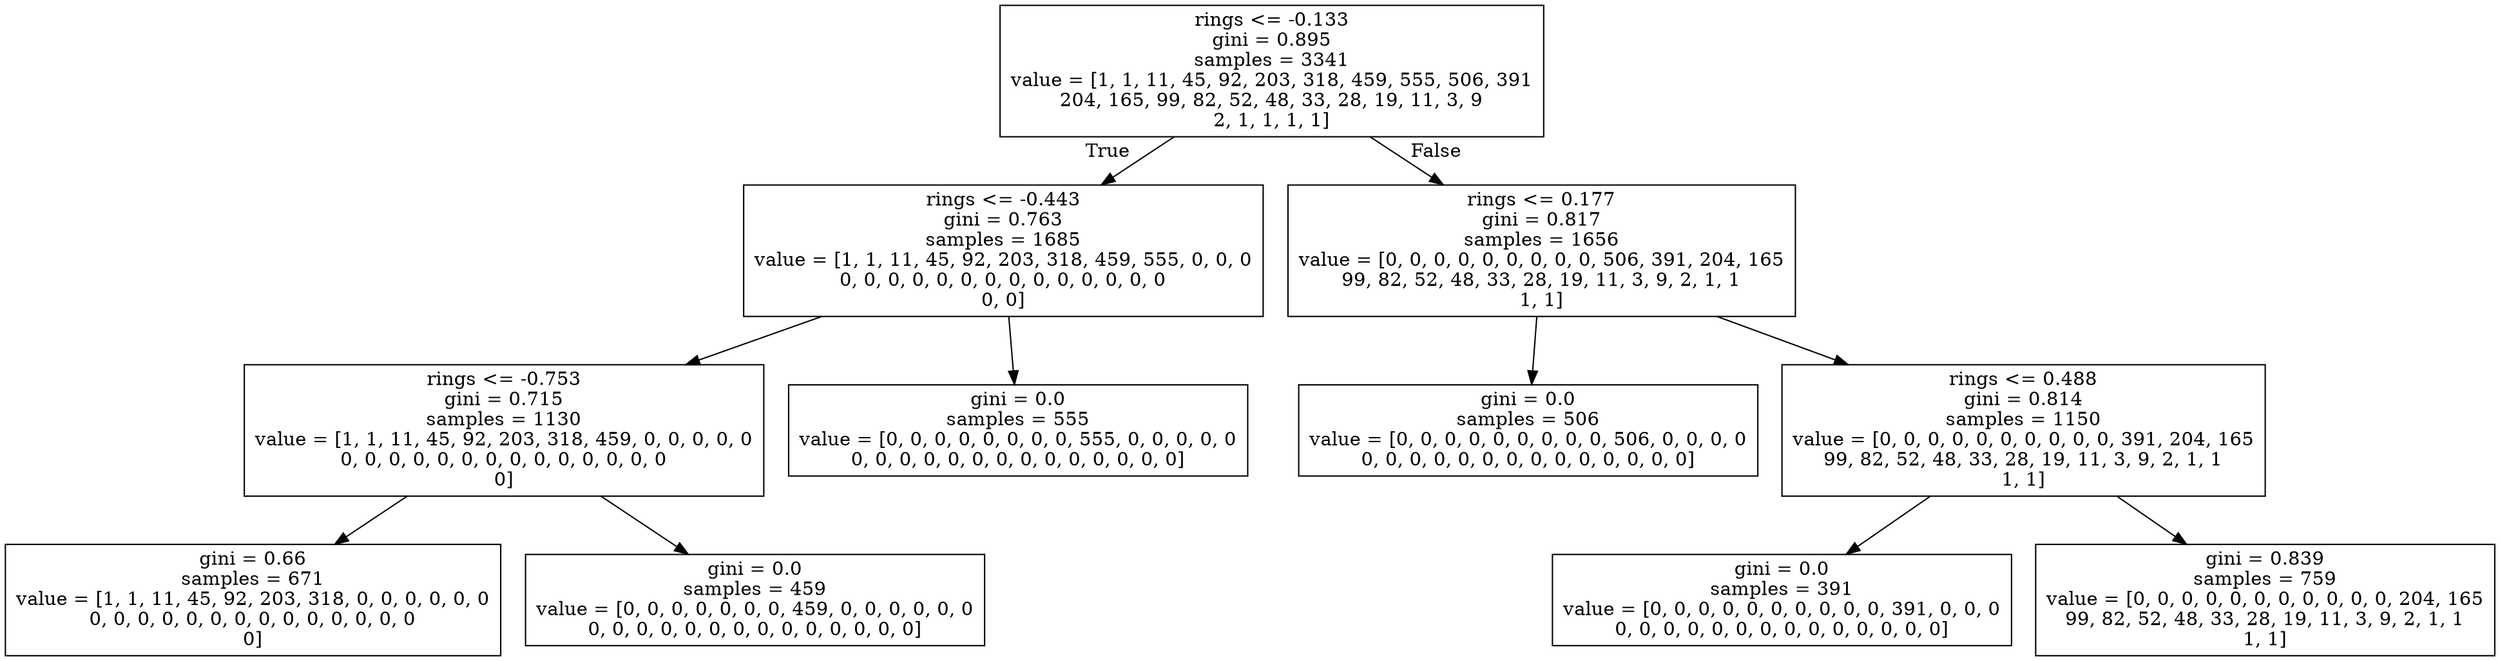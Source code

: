 digraph Tree {
node [shape=box] ;
0 [label="rings <= -0.133\ngini = 0.895\nsamples = 3341\nvalue = [1, 1, 11, 45, 92, 203, 318, 459, 555, 506, 391\n204, 165, 99, 82, 52, 48, 33, 28, 19, 11, 3, 9\n2, 1, 1, 1, 1]"] ;
1 [label="rings <= -0.443\ngini = 0.763\nsamples = 1685\nvalue = [1, 1, 11, 45, 92, 203, 318, 459, 555, 0, 0, 0\n0, 0, 0, 0, 0, 0, 0, 0, 0, 0, 0, 0, 0, 0\n0, 0]"] ;
0 -> 1 [labeldistance=2.5, labelangle=45, headlabel="True"] ;
2 [label="rings <= -0.753\ngini = 0.715\nsamples = 1130\nvalue = [1, 1, 11, 45, 92, 203, 318, 459, 0, 0, 0, 0, 0\n0, 0, 0, 0, 0, 0, 0, 0, 0, 0, 0, 0, 0, 0\n0]"] ;
1 -> 2 ;
3 [label="gini = 0.66\nsamples = 671\nvalue = [1, 1, 11, 45, 92, 203, 318, 0, 0, 0, 0, 0, 0\n0, 0, 0, 0, 0, 0, 0, 0, 0, 0, 0, 0, 0, 0\n0]"] ;
2 -> 3 ;
4 [label="gini = 0.0\nsamples = 459\nvalue = [0, 0, 0, 0, 0, 0, 0, 459, 0, 0, 0, 0, 0, 0\n0, 0, 0, 0, 0, 0, 0, 0, 0, 0, 0, 0, 0, 0]"] ;
2 -> 4 ;
5 [label="gini = 0.0\nsamples = 555\nvalue = [0, 0, 0, 0, 0, 0, 0, 0, 555, 0, 0, 0, 0, 0\n0, 0, 0, 0, 0, 0, 0, 0, 0, 0, 0, 0, 0, 0]"] ;
1 -> 5 ;
6 [label="rings <= 0.177\ngini = 0.817\nsamples = 1656\nvalue = [0, 0, 0, 0, 0, 0, 0, 0, 0, 506, 391, 204, 165\n99, 82, 52, 48, 33, 28, 19, 11, 3, 9, 2, 1, 1\n1, 1]"] ;
0 -> 6 [labeldistance=2.5, labelangle=-45, headlabel="False"] ;
7 [label="gini = 0.0\nsamples = 506\nvalue = [0, 0, 0, 0, 0, 0, 0, 0, 0, 506, 0, 0, 0, 0\n0, 0, 0, 0, 0, 0, 0, 0, 0, 0, 0, 0, 0, 0]"] ;
6 -> 7 ;
8 [label="rings <= 0.488\ngini = 0.814\nsamples = 1150\nvalue = [0, 0, 0, 0, 0, 0, 0, 0, 0, 0, 391, 204, 165\n99, 82, 52, 48, 33, 28, 19, 11, 3, 9, 2, 1, 1\n1, 1]"] ;
6 -> 8 ;
9 [label="gini = 0.0\nsamples = 391\nvalue = [0, 0, 0, 0, 0, 0, 0, 0, 0, 0, 391, 0, 0, 0\n0, 0, 0, 0, 0, 0, 0, 0, 0, 0, 0, 0, 0, 0]"] ;
8 -> 9 ;
10 [label="gini = 0.839\nsamples = 759\nvalue = [0, 0, 0, 0, 0, 0, 0, 0, 0, 0, 0, 204, 165\n99, 82, 52, 48, 33, 28, 19, 11, 3, 9, 2, 1, 1\n1, 1]"] ;
8 -> 10 ;
}